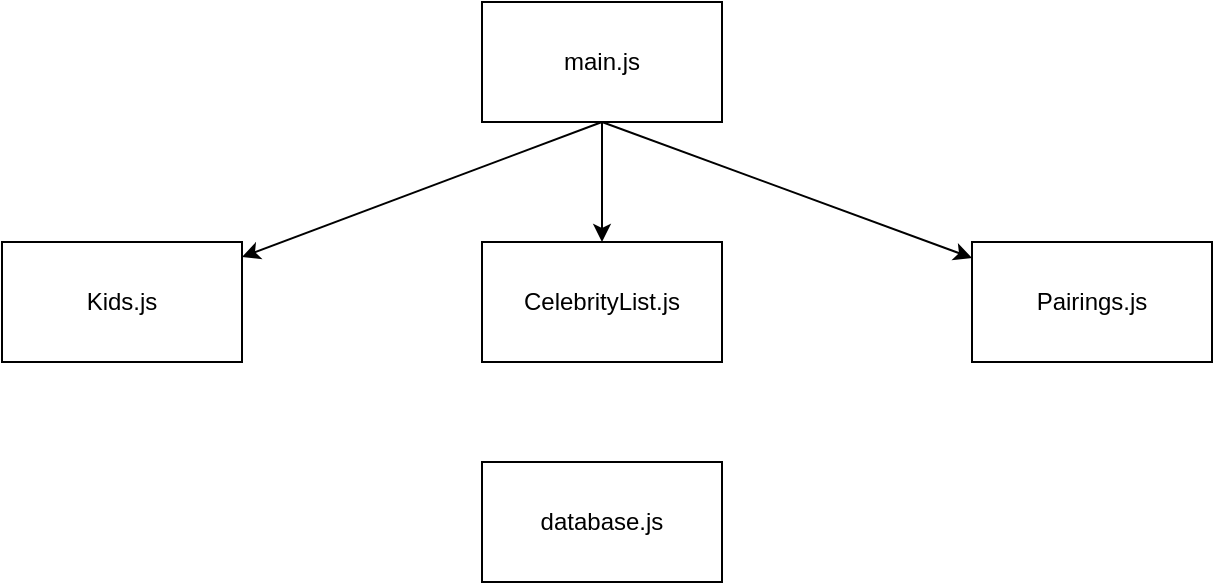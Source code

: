 <mxfile>
    <diagram id="hhxDiTFprn5VBpqFmPml" name="Page-1">
        <mxGraphModel dx="1883" dy="659" grid="1" gridSize="10" guides="1" tooltips="1" connect="1" arrows="1" fold="1" page="1" pageScale="1" pageWidth="850" pageHeight="1100" math="0" shadow="0">
            <root>
                <mxCell id="0"/>
                <mxCell id="1" parent="0"/>
                <mxCell id="2" value="Kids.js" style="rounded=0;whiteSpace=wrap;html=1;" vertex="1" parent="1">
                    <mxGeometry x="5" y="170" width="120" height="60" as="geometry"/>
                </mxCell>
                <mxCell id="3" value="CelebrityList.js" style="rounded=0;whiteSpace=wrap;html=1;" vertex="1" parent="1">
                    <mxGeometry x="245" y="170" width="120" height="60" as="geometry"/>
                </mxCell>
                <mxCell id="4" value="database.js" style="rounded=0;whiteSpace=wrap;html=1;" vertex="1" parent="1">
                    <mxGeometry x="245" y="280" width="120" height="60" as="geometry"/>
                </mxCell>
                <mxCell id="9" style="edgeStyle=none;html=1;exitX=0.5;exitY=1;exitDx=0;exitDy=0;" edge="1" parent="1" source="5" target="3">
                    <mxGeometry relative="1" as="geometry"/>
                </mxCell>
                <mxCell id="10" style="edgeStyle=none;html=1;exitX=0.5;exitY=1;exitDx=0;exitDy=0;" edge="1" parent="1" source="5" target="6">
                    <mxGeometry relative="1" as="geometry"/>
                </mxCell>
                <mxCell id="11" style="edgeStyle=none;html=1;exitX=0.5;exitY=1;exitDx=0;exitDy=0;" edge="1" parent="1" source="5" target="2">
                    <mxGeometry relative="1" as="geometry"/>
                </mxCell>
                <mxCell id="5" value="main.js" style="rounded=0;whiteSpace=wrap;html=1;" vertex="1" parent="1">
                    <mxGeometry x="245" y="50" width="120" height="60" as="geometry"/>
                </mxCell>
                <mxCell id="6" value="Pairings.js" style="rounded=0;whiteSpace=wrap;html=1;" vertex="1" parent="1">
                    <mxGeometry x="490" y="170" width="120" height="60" as="geometry"/>
                </mxCell>
            </root>
        </mxGraphModel>
    </diagram>
</mxfile>